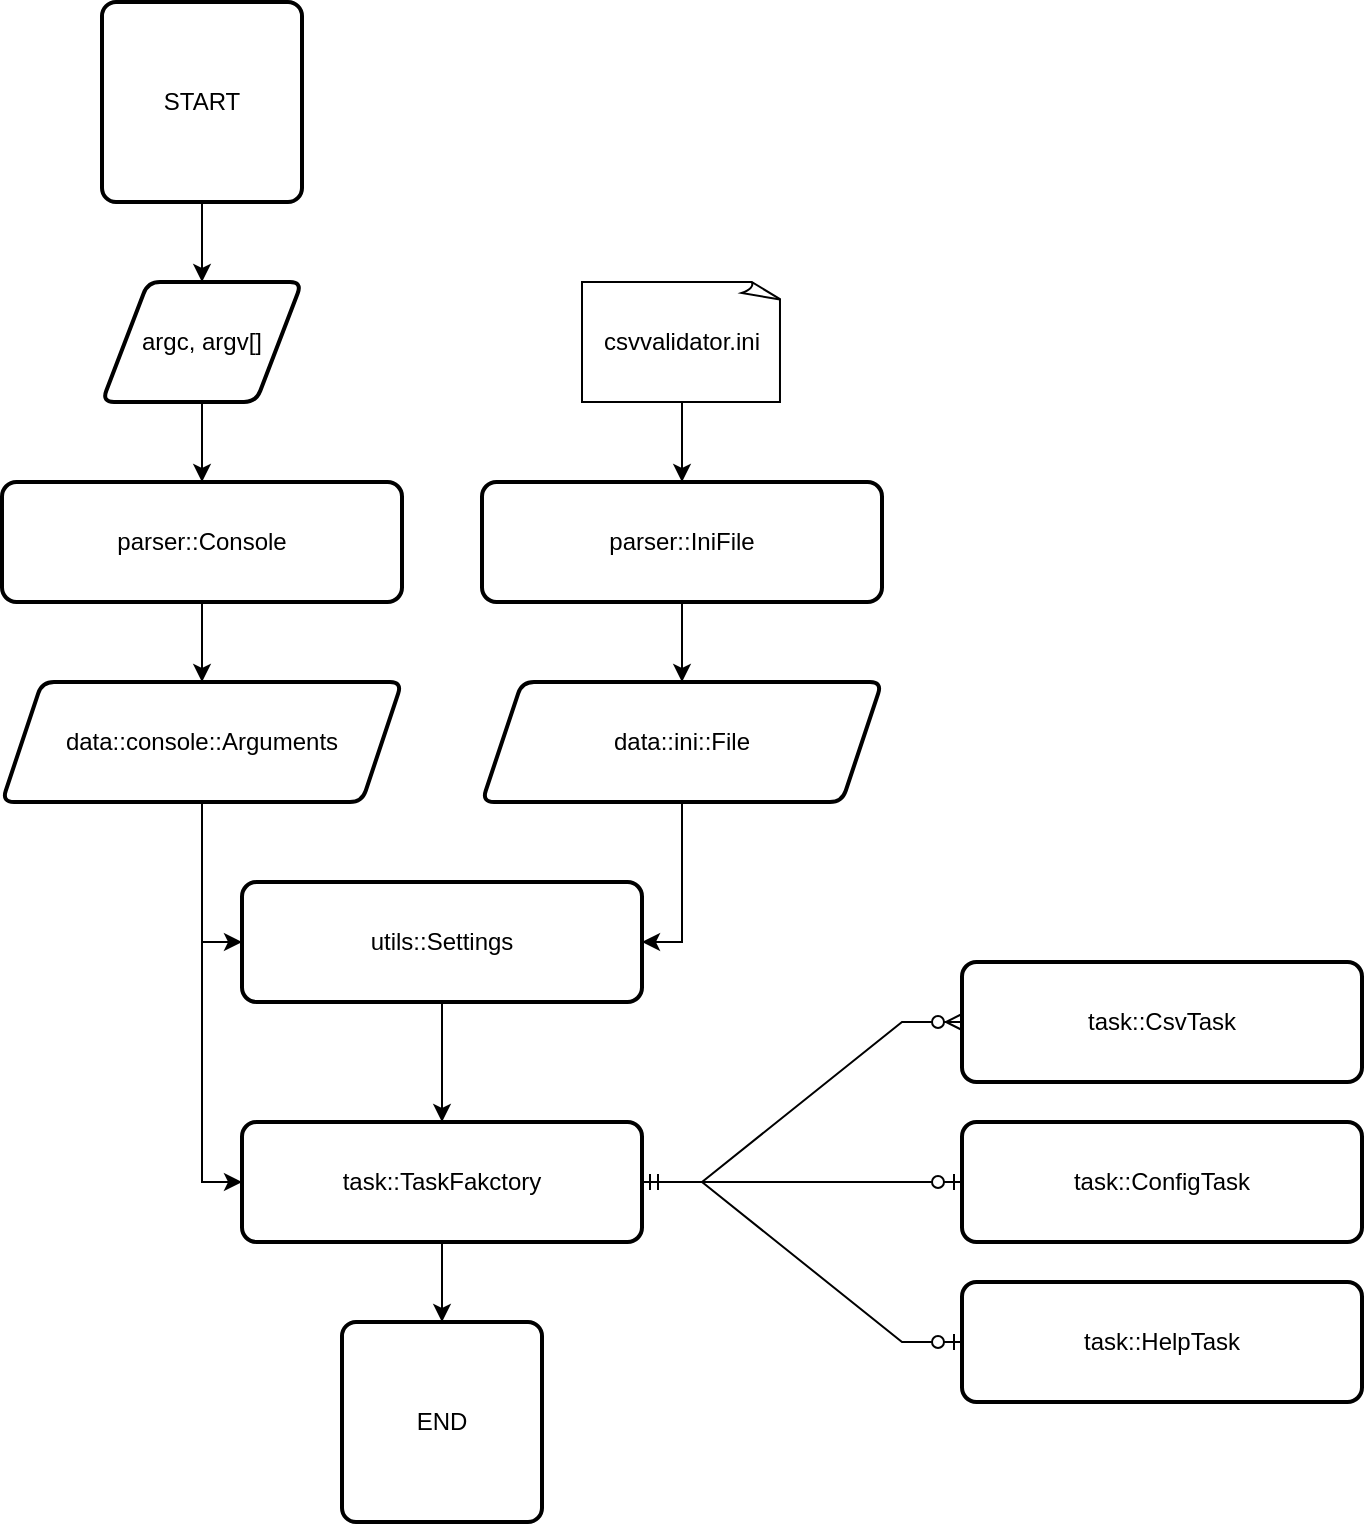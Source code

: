 <mxfile version="21.7.5" type="device" pages="2">
  <diagram name="Main process" id="4QxoGGscY7Ei_fDzng9z">
    <mxGraphModel dx="1868" dy="874" grid="1" gridSize="10" guides="1" tooltips="1" connect="1" arrows="1" fold="1" page="1" pageScale="1" pageWidth="1169" pageHeight="827" math="0" shadow="0">
      <root>
        <mxCell id="0" />
        <mxCell id="1" parent="0" />
        <mxCell id="qqU9jcWp4j7Iut3QLTrL-12" value="" style="edgeStyle=orthogonalEdgeStyle;rounded=0;orthogonalLoop=1;jettySize=auto;html=1;" edge="1" parent="1" source="JCeTv6zf6--ARJBFhtu1-1" target="JCeTv6zf6--ARJBFhtu1-2">
          <mxGeometry relative="1" as="geometry" />
        </mxCell>
        <mxCell id="JCeTv6zf6--ARJBFhtu1-1" value="START" style="rounded=1;whiteSpace=wrap;html=1;absoluteArcSize=1;arcSize=14;strokeWidth=2;" parent="1" vertex="1">
          <mxGeometry x="90" y="40" width="100" height="100" as="geometry" />
        </mxCell>
        <mxCell id="JCeTv6zf6--ARJBFhtu1-5" value="" style="edgeStyle=orthogonalEdgeStyle;rounded=0;orthogonalLoop=1;jettySize=auto;html=1;" parent="1" source="JCeTv6zf6--ARJBFhtu1-2" target="JCeTv6zf6--ARJBFhtu1-4" edge="1">
          <mxGeometry relative="1" as="geometry" />
        </mxCell>
        <mxCell id="JCeTv6zf6--ARJBFhtu1-2" value="argc, argv[]" style="shape=parallelogram;html=1;strokeWidth=2;perimeter=parallelogramPerimeter;whiteSpace=wrap;rounded=1;arcSize=12;size=0.23;" parent="1" vertex="1">
          <mxGeometry x="90" y="180" width="100" height="60" as="geometry" />
        </mxCell>
        <mxCell id="JCeTv6zf6--ARJBFhtu1-7" value="" style="edgeStyle=orthogonalEdgeStyle;rounded=0;orthogonalLoop=1;jettySize=auto;html=1;" parent="1" source="JCeTv6zf6--ARJBFhtu1-4" target="JCeTv6zf6--ARJBFhtu1-6" edge="1">
          <mxGeometry relative="1" as="geometry" />
        </mxCell>
        <mxCell id="JCeTv6zf6--ARJBFhtu1-4" value="parser::Console" style="whiteSpace=wrap;html=1;strokeWidth=2;rounded=1;arcSize=12;" parent="1" vertex="1">
          <mxGeometry x="40" y="280" width="200" height="60" as="geometry" />
        </mxCell>
        <mxCell id="qqU9jcWp4j7Iut3QLTrL-23" style="edgeStyle=orthogonalEdgeStyle;rounded=0;orthogonalLoop=1;jettySize=auto;html=1;exitX=0.5;exitY=1;exitDx=0;exitDy=0;entryX=0;entryY=0.5;entryDx=0;entryDy=0;" edge="1" parent="1" source="JCeTv6zf6--ARJBFhtu1-6" target="JCeTv6zf6--ARJBFhtu1-8">
          <mxGeometry relative="1" as="geometry" />
        </mxCell>
        <mxCell id="qqU9jcWp4j7Iut3QLTrL-24" style="edgeStyle=orthogonalEdgeStyle;rounded=0;orthogonalLoop=1;jettySize=auto;html=1;exitX=0.5;exitY=1;exitDx=0;exitDy=0;entryX=0;entryY=0.5;entryDx=0;entryDy=0;" edge="1" parent="1" source="JCeTv6zf6--ARJBFhtu1-6" target="JCeTv6zf6--ARJBFhtu1-10">
          <mxGeometry relative="1" as="geometry" />
        </mxCell>
        <mxCell id="JCeTv6zf6--ARJBFhtu1-6" value="data::console::Arguments" style="shape=parallelogram;perimeter=parallelogramPerimeter;whiteSpace=wrap;html=1;fixedSize=1;strokeWidth=2;rounded=1;arcSize=12;" parent="1" vertex="1">
          <mxGeometry x="40" y="380" width="200" height="60" as="geometry" />
        </mxCell>
        <mxCell id="qqU9jcWp4j7Iut3QLTrL-21" value="" style="edgeStyle=orthogonalEdgeStyle;rounded=0;orthogonalLoop=1;jettySize=auto;html=1;" edge="1" parent="1" source="JCeTv6zf6--ARJBFhtu1-8" target="JCeTv6zf6--ARJBFhtu1-10">
          <mxGeometry relative="1" as="geometry" />
        </mxCell>
        <mxCell id="JCeTv6zf6--ARJBFhtu1-8" value="utils::Settings" style="rounded=1;whiteSpace=wrap;html=1;strokeWidth=2;arcSize=12;" parent="1" vertex="1">
          <mxGeometry x="160" y="480" width="200" height="60" as="geometry" />
        </mxCell>
        <mxCell id="qqU9jcWp4j7Iut3QLTrL-26" value="" style="edgeStyle=orthogonalEdgeStyle;rounded=0;orthogonalLoop=1;jettySize=auto;html=1;" edge="1" parent="1" source="JCeTv6zf6--ARJBFhtu1-10" target="qqU9jcWp4j7Iut3QLTrL-25">
          <mxGeometry relative="1" as="geometry" />
        </mxCell>
        <mxCell id="JCeTv6zf6--ARJBFhtu1-10" value="task::TaskFakctory" style="whiteSpace=wrap;html=1;rounded=1;strokeWidth=2;arcSize=12;" parent="1" vertex="1">
          <mxGeometry x="160" y="600" width="200" height="60" as="geometry" />
        </mxCell>
        <mxCell id="qqU9jcWp4j7Iut3QLTrL-6" value="" style="edgeStyle=orthogonalEdgeStyle;rounded=0;orthogonalLoop=1;jettySize=auto;html=1;" edge="1" parent="1" source="qqU9jcWp4j7Iut3QLTrL-2" target="qqU9jcWp4j7Iut3QLTrL-5">
          <mxGeometry relative="1" as="geometry" />
        </mxCell>
        <mxCell id="qqU9jcWp4j7Iut3QLTrL-2" value="parser::IniFile" style="whiteSpace=wrap;html=1;strokeWidth=2;rounded=1;arcSize=12;" vertex="1" parent="1">
          <mxGeometry x="280" y="280" width="200" height="60" as="geometry" />
        </mxCell>
        <mxCell id="qqU9jcWp4j7Iut3QLTrL-13" value="" style="edgeStyle=orthogonalEdgeStyle;rounded=0;orthogonalLoop=1;jettySize=auto;html=1;" edge="1" parent="1" source="qqU9jcWp4j7Iut3QLTrL-3" target="qqU9jcWp4j7Iut3QLTrL-2">
          <mxGeometry relative="1" as="geometry" />
        </mxCell>
        <mxCell id="qqU9jcWp4j7Iut3QLTrL-3" value="csvvalidator.ini" style="whiteSpace=wrap;html=1;shape=mxgraph.basic.document" vertex="1" parent="1">
          <mxGeometry x="330" y="180" width="100" height="60" as="geometry" />
        </mxCell>
        <mxCell id="qqU9jcWp4j7Iut3QLTrL-22" style="edgeStyle=orthogonalEdgeStyle;rounded=0;orthogonalLoop=1;jettySize=auto;html=1;exitX=0.5;exitY=1;exitDx=0;exitDy=0;entryX=1;entryY=0.5;entryDx=0;entryDy=0;" edge="1" parent="1" source="qqU9jcWp4j7Iut3QLTrL-5" target="JCeTv6zf6--ARJBFhtu1-8">
          <mxGeometry relative="1" as="geometry" />
        </mxCell>
        <mxCell id="qqU9jcWp4j7Iut3QLTrL-5" value="data::ini::File" style="shape=parallelogram;perimeter=parallelogramPerimeter;whiteSpace=wrap;html=1;fixedSize=1;strokeWidth=2;rounded=1;arcSize=12;" vertex="1" parent="1">
          <mxGeometry x="280" y="380" width="200" height="60" as="geometry" />
        </mxCell>
        <mxCell id="qqU9jcWp4j7Iut3QLTrL-25" value="END" style="rounded=1;whiteSpace=wrap;html=1;absoluteArcSize=1;arcSize=14;strokeWidth=2;" vertex="1" parent="1">
          <mxGeometry x="210" y="700" width="100" height="100" as="geometry" />
        </mxCell>
        <mxCell id="qqU9jcWp4j7Iut3QLTrL-28" value="task::HelpTask" style="whiteSpace=wrap;html=1;strokeWidth=2;rounded=1;arcSize=12;" vertex="1" parent="1">
          <mxGeometry x="520" y="680" width="200" height="60" as="geometry" />
        </mxCell>
        <mxCell id="qqU9jcWp4j7Iut3QLTrL-29" value="task::ConfigTask" style="whiteSpace=wrap;html=1;strokeWidth=2;rounded=1;arcSize=12;" vertex="1" parent="1">
          <mxGeometry x="520" y="600" width="200" height="60" as="geometry" />
        </mxCell>
        <mxCell id="qqU9jcWp4j7Iut3QLTrL-30" value="task::CsvTask" style="whiteSpace=wrap;html=1;strokeWidth=2;rounded=1;arcSize=12;" vertex="1" parent="1">
          <mxGeometry x="520" y="520" width="200" height="60" as="geometry" />
        </mxCell>
        <mxCell id="qqU9jcWp4j7Iut3QLTrL-32" value="" style="edgeStyle=entityRelationEdgeStyle;fontSize=12;html=1;endArrow=ERzeroToOne;startArrow=ERmandOne;rounded=0;exitX=1;exitY=0.5;exitDx=0;exitDy=0;entryX=0;entryY=0.5;entryDx=0;entryDy=0;" edge="1" parent="1" source="JCeTv6zf6--ARJBFhtu1-10" target="qqU9jcWp4j7Iut3QLTrL-28">
          <mxGeometry width="100" height="100" relative="1" as="geometry">
            <mxPoint x="530" y="450" as="sourcePoint" />
            <mxPoint x="630" y="350" as="targetPoint" />
          </mxGeometry>
        </mxCell>
        <mxCell id="qqU9jcWp4j7Iut3QLTrL-33" value="" style="edgeStyle=entityRelationEdgeStyle;fontSize=12;html=1;endArrow=ERzeroToOne;startArrow=ERmandOne;rounded=0;exitX=1;exitY=0.5;exitDx=0;exitDy=0;entryX=0;entryY=0.5;entryDx=0;entryDy=0;" edge="1" parent="1" source="JCeTv6zf6--ARJBFhtu1-10" target="qqU9jcWp4j7Iut3QLTrL-29">
          <mxGeometry width="100" height="100" relative="1" as="geometry">
            <mxPoint x="370" y="640" as="sourcePoint" />
            <mxPoint x="530" y="560" as="targetPoint" />
          </mxGeometry>
        </mxCell>
        <mxCell id="qqU9jcWp4j7Iut3QLTrL-34" value="" style="edgeStyle=entityRelationEdgeStyle;fontSize=12;html=1;endArrow=ERzeroToMany;startArrow=ERmandOne;rounded=0;entryX=0;entryY=0.5;entryDx=0;entryDy=0;" edge="1" parent="1" target="qqU9jcWp4j7Iut3QLTrL-30">
          <mxGeometry width="100" height="100" relative="1" as="geometry">
            <mxPoint x="360" y="630" as="sourcePoint" />
            <mxPoint x="630" y="350" as="targetPoint" />
          </mxGeometry>
        </mxCell>
      </root>
    </mxGraphModel>
  </diagram>
  <diagram id="gRh4n6ATgouhk23W_4Lg" name="parser::Console">
    <mxGraphModel dx="1796" dy="850" grid="1" gridSize="10" guides="1" tooltips="1" connect="1" arrows="1" fold="1" page="1" pageScale="1" pageWidth="1169" pageHeight="827" math="0" shadow="0">
      <root>
        <mxCell id="0" />
        <mxCell id="1" parent="0" />
        <mxCell id="OLs724dD6MrpMFAki5pR-109" style="edgeStyle=orthogonalEdgeStyle;rounded=0;orthogonalLoop=1;jettySize=auto;html=1;exitX=0.5;exitY=0;exitDx=0;exitDy=0;entryX=0.5;entryY=0;entryDx=0;entryDy=0;jumpStyle=line;" edge="1" parent="1" source="OLs724dD6MrpMFAki5pR-86" target="OLs724dD6MrpMFAki5pR-64">
          <mxGeometry relative="1" as="geometry">
            <Array as="points">
              <mxPoint x="1040" y="130" />
              <mxPoint x="535" y="130" />
            </Array>
          </mxGeometry>
        </mxCell>
        <mxCell id="OLs724dD6MrpMFAki5pR-2" value="argc, argv[]" style="shape=parallelogram;html=1;strokeWidth=2;perimeter=parallelogramPerimeter;whiteSpace=wrap;rounded=1;arcSize=12;size=0.23;" vertex="1" parent="1">
          <mxGeometry x="110" y="40" width="100" height="60" as="geometry" />
        </mxCell>
        <mxCell id="OLs724dD6MrpMFAki5pR-4" value="data::console::Arguments" style="shape=parallelogram;perimeter=parallelogramPerimeter;whiteSpace=wrap;html=1;fixedSize=1;strokeWidth=2;rounded=1;arcSize=12;" vertex="1" parent="1">
          <mxGeometry x="60" y="640" width="200" height="60" as="geometry" />
        </mxCell>
        <mxCell id="OLs724dD6MrpMFAki5pR-25" value="" style="group;fillColor=none;strokeColor=none;" vertex="1" connectable="0" parent="1">
          <mxGeometry x="40" y="160" width="240" height="420" as="geometry" />
        </mxCell>
        <mxCell id="OLs724dD6MrpMFAki5pR-3" value="parser::Console::parse()" style="whiteSpace=wrap;html=1;strokeWidth=2;rounded=1;arcSize=12;verticalAlign=top;align=center;" vertex="1" parent="OLs724dD6MrpMFAki5pR-25">
          <mxGeometry width="240" height="420" as="geometry" />
        </mxCell>
        <mxCell id="OLs724dD6MrpMFAki5pR-10" value="Console::convert()" style="rounded=1;whiteSpace=wrap;html=1;" vertex="1" parent="OLs724dD6MrpMFAki5pR-25">
          <mxGeometry x="20" y="40" width="200" height="60" as="geometry" />
        </mxCell>
        <mxCell id="OLs724dD6MrpMFAki5pR-11" value="vector&amp;lt;string&amp;gt;" style="shape=parallelogram;perimeter=parallelogramPerimeter;whiteSpace=wrap;html=1;fixedSize=1;rounded=1;" vertex="1" parent="OLs724dD6MrpMFAki5pR-25">
          <mxGeometry x="60" y="140" width="120" height="60" as="geometry" />
        </mxCell>
        <mxCell id="OLs724dD6MrpMFAki5pR-12" value="" style="edgeStyle=orthogonalEdgeStyle;rounded=0;orthogonalLoop=1;jettySize=auto;html=1;" edge="1" parent="OLs724dD6MrpMFAki5pR-25" source="OLs724dD6MrpMFAki5pR-10" target="OLs724dD6MrpMFAki5pR-11">
          <mxGeometry relative="1" as="geometry" />
        </mxCell>
        <mxCell id="OLs724dD6MrpMFAki5pR-13" value="Console::getCommand()" style="rounded=1;whiteSpace=wrap;html=1;" vertex="1" parent="OLs724dD6MrpMFAki5pR-25">
          <mxGeometry x="20" y="240" width="200" height="60" as="geometry" />
        </mxCell>
        <mxCell id="OLs724dD6MrpMFAki5pR-17" value="" style="edgeStyle=orthogonalEdgeStyle;rounded=0;orthogonalLoop=1;jettySize=auto;html=1;" edge="1" parent="OLs724dD6MrpMFAki5pR-25" source="OLs724dD6MrpMFAki5pR-11" target="OLs724dD6MrpMFAki5pR-13">
          <mxGeometry relative="1" as="geometry" />
        </mxCell>
        <mxCell id="OLs724dD6MrpMFAki5pR-18" value="" style="edgeStyle=orthogonalEdgeStyle;rounded=0;orthogonalLoop=1;jettySize=auto;html=1;" edge="1" parent="OLs724dD6MrpMFAki5pR-25" source="OLs724dD6MrpMFAki5pR-11" target="OLs724dD6MrpMFAki5pR-13">
          <mxGeometry relative="1" as="geometry" />
        </mxCell>
        <mxCell id="OLs724dD6MrpMFAki5pR-19" value="Console::createParameters()" style="rounded=1;whiteSpace=wrap;html=1;" vertex="1" parent="OLs724dD6MrpMFAki5pR-25">
          <mxGeometry x="20" y="340" width="200" height="60" as="geometry" />
        </mxCell>
        <mxCell id="OLs724dD6MrpMFAki5pR-24" style="edgeStyle=orthogonalEdgeStyle;rounded=0;orthogonalLoop=1;jettySize=auto;html=1;exitX=0.5;exitY=1;exitDx=0;exitDy=0;entryX=0.5;entryY=0;entryDx=0;entryDy=0;dashed=1;dashPattern=8 8;" edge="1" parent="OLs724dD6MrpMFAki5pR-25" source="OLs724dD6MrpMFAki5pR-11" target="OLs724dD6MrpMFAki5pR-19">
          <mxGeometry relative="1" as="geometry" />
        </mxCell>
        <mxCell id="OLs724dD6MrpMFAki5pR-27" value="" style="edgeStyle=orthogonalEdgeStyle;rounded=0;orthogonalLoop=1;jettySize=auto;html=1;" edge="1" parent="1" source="OLs724dD6MrpMFAki5pR-3" target="OLs724dD6MrpMFAki5pR-4">
          <mxGeometry relative="1" as="geometry" />
        </mxCell>
        <mxCell id="OLs724dD6MrpMFAki5pR-26" value="" style="edgeStyle=orthogonalEdgeStyle;rounded=0;orthogonalLoop=1;jettySize=auto;html=1;entryX=0.5;entryY=0;entryDx=0;entryDy=0;" edge="1" parent="1" source="OLs724dD6MrpMFAki5pR-2" target="OLs724dD6MrpMFAki5pR-10">
          <mxGeometry relative="1" as="geometry" />
        </mxCell>
        <mxCell id="OLs724dD6MrpMFAki5pR-106" value="" style="edgeStyle=orthogonalEdgeStyle;rounded=0;orthogonalLoop=1;jettySize=auto;html=1;" edge="1" parent="1" source="OLs724dD6MrpMFAki5pR-32" target="OLs724dD6MrpMFAki5pR-104">
          <mxGeometry relative="1" as="geometry" />
        </mxCell>
        <mxCell id="OLs724dD6MrpMFAki5pR-32" value="raw data in:&lt;br&gt;vector&amp;lt;string&amp;gt;" style="shape=parallelogram;html=1;strokeWidth=2;perimeter=parallelogramPerimeter;whiteSpace=wrap;rounded=1;arcSize=12;size=0.23;" vertex="1" parent="1">
          <mxGeometry x="300" y="40" width="130" height="60" as="geometry" />
        </mxCell>
        <mxCell id="OLs724dD6MrpMFAki5pR-33" value="grab the first / next&lt;br&gt;&lt;b&gt;Element&lt;/b&gt; from the vector" style="whiteSpace=wrap;html=1;strokeWidth=2;" vertex="1" parent="1">
          <mxGeometry x="470" y="280" width="130" height="60" as="geometry" />
        </mxCell>
        <mxCell id="OLs724dD6MrpMFAki5pR-42" value="yes" style="edgeStyle=orthogonalEdgeStyle;rounded=0;orthogonalLoop=1;jettySize=auto;html=1;" edge="1" parent="1" source="OLs724dD6MrpMFAki5pR-39" target="OLs724dD6MrpMFAki5pR-41">
          <mxGeometry relative="1" as="geometry" />
        </mxCell>
        <mxCell id="OLs724dD6MrpMFAki5pR-58" value="no" style="edgeStyle=orthogonalEdgeStyle;rounded=0;orthogonalLoop=1;jettySize=auto;html=1;exitX=1;exitY=0.5;exitDx=0;exitDy=0;" edge="1" parent="1" source="OLs724dD6MrpMFAki5pR-39" target="OLs724dD6MrpMFAki5pR-46">
          <mxGeometry relative="1" as="geometry" />
        </mxCell>
        <mxCell id="OLs724dD6MrpMFAki5pR-39" value="is there a key&lt;br&gt;&amp;nbsp;in &lt;b&gt;Argument&lt;/b&gt;?" style="rhombus;whiteSpace=wrap;html=1;strokeWidth=2;" vertex="1" parent="1">
          <mxGeometry x="465" y="480" width="140" height="80" as="geometry" />
        </mxCell>
        <mxCell id="OLs724dD6MrpMFAki5pR-44" value="yes" style="edgeStyle=orthogonalEdgeStyle;rounded=0;orthogonalLoop=1;jettySize=auto;html=1;" edge="1" parent="1" source="OLs724dD6MrpMFAki5pR-41" target="OLs724dD6MrpMFAki5pR-43">
          <mxGeometry relative="1" as="geometry" />
        </mxCell>
        <mxCell id="OLs724dD6MrpMFAki5pR-55" value="no" style="edgeStyle=orthogonalEdgeStyle;rounded=0;orthogonalLoop=1;jettySize=auto;html=1;" edge="1" parent="1" source="OLs724dD6MrpMFAki5pR-41" target="OLs724dD6MrpMFAki5pR-54">
          <mxGeometry relative="1" as="geometry" />
        </mxCell>
        <mxCell id="OLs724dD6MrpMFAki5pR-41" value="is the &lt;b&gt;Element&lt;br&gt;&lt;/b&gt;a key?" style="rhombus;whiteSpace=wrap;html=1;strokeWidth=2;" vertex="1" parent="1">
          <mxGeometry x="465" y="600" width="140" height="80" as="geometry" />
        </mxCell>
        <mxCell id="OLs724dD6MrpMFAki5pR-84" style="edgeStyle=orthogonalEdgeStyle;rounded=0;orthogonalLoop=1;jettySize=auto;html=1;exitX=0;exitY=0.5;exitDx=0;exitDy=0;entryX=0;entryY=0.5;entryDx=0;entryDy=0;" edge="1" parent="1" source="OLs724dD6MrpMFAki5pR-43" target="OLs724dD6MrpMFAki5pR-36">
          <mxGeometry relative="1" as="geometry">
            <Array as="points">
              <mxPoint x="430" y="750" />
              <mxPoint x="430" y="410" />
            </Array>
          </mxGeometry>
        </mxCell>
        <mxCell id="OLs724dD6MrpMFAki5pR-43" value="&lt;b&gt;Parameter&amp;nbsp;&lt;/b&gt;is done, store it in the &lt;b&gt;Parameters&amp;nbsp;&lt;/b&gt;lists" style="whiteSpace=wrap;html=1;strokeWidth=2;" vertex="1" parent="1">
          <mxGeometry x="475" y="720" width="120" height="60" as="geometry" />
        </mxCell>
        <mxCell id="OLs724dD6MrpMFAki5pR-59" style="edgeStyle=orthogonalEdgeStyle;rounded=0;orthogonalLoop=1;jettySize=auto;html=1;exitX=1;exitY=0.5;exitDx=0;exitDy=0;entryX=0;entryY=0.5;entryDx=0;entryDy=0;" edge="1" parent="1" source="OLs724dD6MrpMFAki5pR-46" target="OLs724dD6MrpMFAki5pR-51">
          <mxGeometry relative="1" as="geometry" />
        </mxCell>
        <mxCell id="OLs724dD6MrpMFAki5pR-46" value="store the &lt;b&gt;Element&lt;/b&gt;&lt;br&gt;in the &lt;b&gt;Parameter&lt;/b&gt;&lt;br&gt;as a &lt;i&gt;key&lt;/i&gt;" style="whiteSpace=wrap;html=1;strokeWidth=2;" vertex="1" parent="1">
          <mxGeometry x="650" y="490" width="120" height="60" as="geometry" />
        </mxCell>
        <mxCell id="OLs724dD6MrpMFAki5pR-90" value="no" style="edgeStyle=orthogonalEdgeStyle;rounded=0;orthogonalLoop=1;jettySize=auto;html=1;" edge="1" parent="1" source="OLs724dD6MrpMFAki5pR-51" target="OLs724dD6MrpMFAki5pR-86">
          <mxGeometry relative="1" as="geometry" />
        </mxCell>
        <mxCell id="OLs724dD6MrpMFAki5pR-95" value="yes" style="edgeStyle=orthogonalEdgeStyle;rounded=0;orthogonalLoop=1;jettySize=auto;html=1;exitX=0.5;exitY=0;exitDx=0;exitDy=0;entryX=0.5;entryY=0;entryDx=0;entryDy=0;jumpStyle=none;" edge="1" parent="1" source="OLs724dD6MrpMFAki5pR-51" target="OLs724dD6MrpMFAki5pR-64">
          <mxGeometry x="-0.943" relative="1" as="geometry">
            <Array as="points">
              <mxPoint x="875" y="130" />
              <mxPoint x="535" y="130" />
            </Array>
            <mxPoint as="offset" />
          </mxGeometry>
        </mxCell>
        <mxCell id="OLs724dD6MrpMFAki5pR-51" value="was the&lt;br&gt;&amp;nbsp;&lt;b&gt;Element&lt;br&gt;&amp;nbsp;&lt;/b&gt;a &lt;i&gt;key&lt;/i&gt;?" style="rhombus;whiteSpace=wrap;html=1;strokeWidth=2;" vertex="1" parent="1">
          <mxGeometry x="810" y="480" width="130" height="80" as="geometry" />
        </mxCell>
        <mxCell id="OLs724dD6MrpMFAki5pR-97" value="" style="edgeStyle=orthogonalEdgeStyle;rounded=0;orthogonalLoop=1;jettySize=auto;html=1;" edge="1" parent="1" source="OLs724dD6MrpMFAki5pR-54" target="OLs724dD6MrpMFAki5pR-96">
          <mxGeometry relative="1" as="geometry" />
        </mxCell>
        <mxCell id="OLs724dD6MrpMFAki5pR-54" value="strore the &lt;b&gt;Element&lt;/b&gt;&lt;br&gt;in the &lt;b&gt;Parameter&lt;/b&gt;&lt;br&gt;as a &lt;i&gt;value&lt;/i&gt;" style="whiteSpace=wrap;html=1;strokeWidth=2;" vertex="1" parent="1">
          <mxGeometry x="650" y="610" width="120" height="60" as="geometry" />
        </mxCell>
        <mxCell id="OLs724dD6MrpMFAki5pR-65" value="yes" style="edgeStyle=orthogonalEdgeStyle;rounded=0;orthogonalLoop=1;jettySize=auto;html=1;" edge="1" parent="1" source="OLs724dD6MrpMFAki5pR-64" target="OLs724dD6MrpMFAki5pR-33">
          <mxGeometry relative="1" as="geometry" />
        </mxCell>
        <mxCell id="OLs724dD6MrpMFAki5pR-107" value="no" style="edgeStyle=orthogonalEdgeStyle;rounded=0;orthogonalLoop=1;jettySize=auto;html=1;exitX=1;exitY=0.5;exitDx=0;exitDy=0;entryX=0.5;entryY=0.5;entryDx=0;entryDy=-30;entryPerimeter=0;jumpStyle=line;shadow=0;" edge="1" parent="1" source="OLs724dD6MrpMFAki5pR-64" target="OLs724dD6MrpMFAki5pR-102">
          <mxGeometry x="-0.959" relative="1" as="geometry">
            <Array as="points">
              <mxPoint x="1120" y="200" />
              <mxPoint x="1120" y="640" />
              <mxPoint x="1060" y="640" />
            </Array>
            <mxPoint as="offset" />
          </mxGeometry>
        </mxCell>
        <mxCell id="OLs724dD6MrpMFAki5pR-64" value="are there&lt;br&gt;(more) element(s) in&lt;br&gt;the vector?" style="rhombus;whiteSpace=wrap;html=1;strokeWidth=2;shadow=0;" vertex="1" parent="1">
          <mxGeometry x="460" y="160" width="150" height="80" as="geometry" />
        </mxCell>
        <mxCell id="OLs724dD6MrpMFAki5pR-83" value="" style="edgeStyle=orthogonalEdgeStyle;rounded=0;orthogonalLoop=1;jettySize=auto;html=1;" edge="1" parent="1" source="OLs724dD6MrpMFAki5pR-33" target="OLs724dD6MrpMFAki5pR-36">
          <mxGeometry relative="1" as="geometry">
            <mxPoint x="535" y="340" as="sourcePoint" />
            <mxPoint x="535" y="480" as="targetPoint" />
          </mxGeometry>
        </mxCell>
        <mxCell id="OLs724dD6MrpMFAki5pR-94" value="" style="edgeStyle=orthogonalEdgeStyle;rounded=0;orthogonalLoop=1;jettySize=auto;html=1;" edge="1" parent="1" source="OLs724dD6MrpMFAki5pR-36" target="OLs724dD6MrpMFAki5pR-39">
          <mxGeometry relative="1" as="geometry" />
        </mxCell>
        <mxCell id="OLs724dD6MrpMFAki5pR-36" value="create a new data::console::&lt;b&gt;Parameter&lt;/b&gt;" style="shape=parallelogram;perimeter=parallelogramPerimeter;whiteSpace=wrap;html=1;fixedSize=1;strokeWidth=2;" vertex="1" parent="1">
          <mxGeometry x="445" y="380" width="180" height="60" as="geometry" />
        </mxCell>
        <mxCell id="OLs724dD6MrpMFAki5pR-86" value="&lt;b style=&quot;border-color: var(--border-color);&quot;&gt;Parameter&amp;nbsp;&lt;/b&gt;is done, store it in the&lt;br&gt;&lt;b style=&quot;border-color: var(--border-color);&quot;&gt;Parameters&amp;nbsp;&lt;/b&gt;lists" style="whiteSpace=wrap;html=1;strokeWidth=2;" vertex="1" parent="1">
          <mxGeometry x="980" y="490" width="120" height="60" as="geometry" />
        </mxCell>
        <mxCell id="OLs724dD6MrpMFAki5pR-99" value="yes" style="edgeStyle=orthogonalEdgeStyle;rounded=0;orthogonalLoop=1;jettySize=auto;html=1;" edge="1" parent="1" source="OLs724dD6MrpMFAki5pR-96" target="OLs724dD6MrpMFAki5pR-98">
          <mxGeometry relative="1" as="geometry" />
        </mxCell>
        <mxCell id="OLs724dD6MrpMFAki5pR-103" value="no" style="edgeStyle=orthogonalEdgeStyle;rounded=0;orthogonalLoop=1;jettySize=auto;html=1;exitX=1;exitY=0.5;exitDx=0;exitDy=0;entryX=0.5;entryY=0.5;entryDx=0;entryDy=-30;entryPerimeter=0;jumpStyle=line;shadow=0;" edge="1" parent="1" source="OLs724dD6MrpMFAki5pR-96" target="OLs724dD6MrpMFAki5pR-102">
          <mxGeometry x="-0.846" relative="1" as="geometry">
            <Array as="points">
              <mxPoint x="1060" y="640" />
            </Array>
            <mxPoint x="1" as="offset" />
          </mxGeometry>
        </mxCell>
        <mxCell id="OLs724dD6MrpMFAki5pR-96" value="are there&lt;br&gt;(more) element(s) in&lt;br&gt;the vector?" style="rhombus;whiteSpace=wrap;html=1;strokeWidth=2;shadow=0;" vertex="1" parent="1">
          <mxGeometry x="805" y="600" width="135" height="80" as="geometry" />
        </mxCell>
        <mxCell id="OLs724dD6MrpMFAki5pR-100" style="edgeStyle=orthogonalEdgeStyle;rounded=0;orthogonalLoop=1;jettySize=auto;html=1;exitX=0;exitY=0.5;exitDx=0;exitDy=0;entryX=1;entryY=0.5;entryDx=0;entryDy=0;" edge="1" parent="1" source="OLs724dD6MrpMFAki5pR-98" target="OLs724dD6MrpMFAki5pR-43">
          <mxGeometry relative="1" as="geometry" />
        </mxCell>
        <mxCell id="OLs724dD6MrpMFAki5pR-98" value="grab the next&lt;br&gt;&lt;b&gt;Element&lt;/b&gt; from the vector" style="whiteSpace=wrap;html=1;strokeWidth=2;" vertex="1" parent="1">
          <mxGeometry x="807.5" y="720" width="130" height="60" as="geometry" />
        </mxCell>
        <mxCell id="OLs724dD6MrpMFAki5pR-102" value="END&lt;br&gt;return &lt;b&gt;Parameters&lt;/b&gt;" style="html=1;dashed=0;whiteSpace=wrap;shape=mxgraph.dfd.start;shadow=0;" vertex="1" parent="1">
          <mxGeometry x="980" y="720" width="160" height="60" as="geometry" />
        </mxCell>
        <mxCell id="OLs724dD6MrpMFAki5pR-105" value="" style="edgeStyle=orthogonalEdgeStyle;rounded=0;orthogonalLoop=1;jettySize=auto;html=1;jumpStyle=none;shadow=0;" edge="1" parent="1" source="OLs724dD6MrpMFAki5pR-104" target="OLs724dD6MrpMFAki5pR-64">
          <mxGeometry relative="1" as="geometry" />
        </mxCell>
        <mxCell id="OLs724dD6MrpMFAki5pR-104" value="createParameters()&lt;br style=&quot;border-color: var(--border-color);&quot;&gt;START" style="html=1;dashed=0;whiteSpace=wrap;shape=mxgraph.dfd.start;shadow=0;" vertex="1" parent="1">
          <mxGeometry x="455" y="40" width="160" height="60" as="geometry" />
        </mxCell>
        <mxCell id="OLs724dD6MrpMFAki5pR-108" value="" style="edgeStyle=orthogonalEdgeStyle;rounded=0;orthogonalLoop=1;jettySize=auto;html=1;" edge="1" parent="1" source="OLs724dD6MrpMFAki5pR-19" target="OLs724dD6MrpMFAki5pR-4">
          <mxGeometry relative="1" as="geometry" />
        </mxCell>
      </root>
    </mxGraphModel>
  </diagram>
</mxfile>
